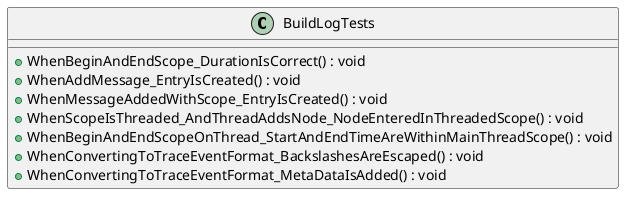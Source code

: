 @startuml
class BuildLogTests {
    + WhenBeginAndEndScope_DurationIsCorrect() : void
    + WhenAddMessage_EntryIsCreated() : void
    + WhenMessageAddedWithScope_EntryIsCreated() : void
    + WhenScopeIsThreaded_AndThreadAddsNode_NodeEnteredInThreadedScope() : void
    + WhenBeginAndEndScopeOnThread_StartAndEndTimeAreWithinMainThreadScope() : void
    + WhenConvertingToTraceEventFormat_BackslashesAreEscaped() : void
    + WhenConvertingToTraceEventFormat_MetaDataIsAdded() : void
}
@enduml
